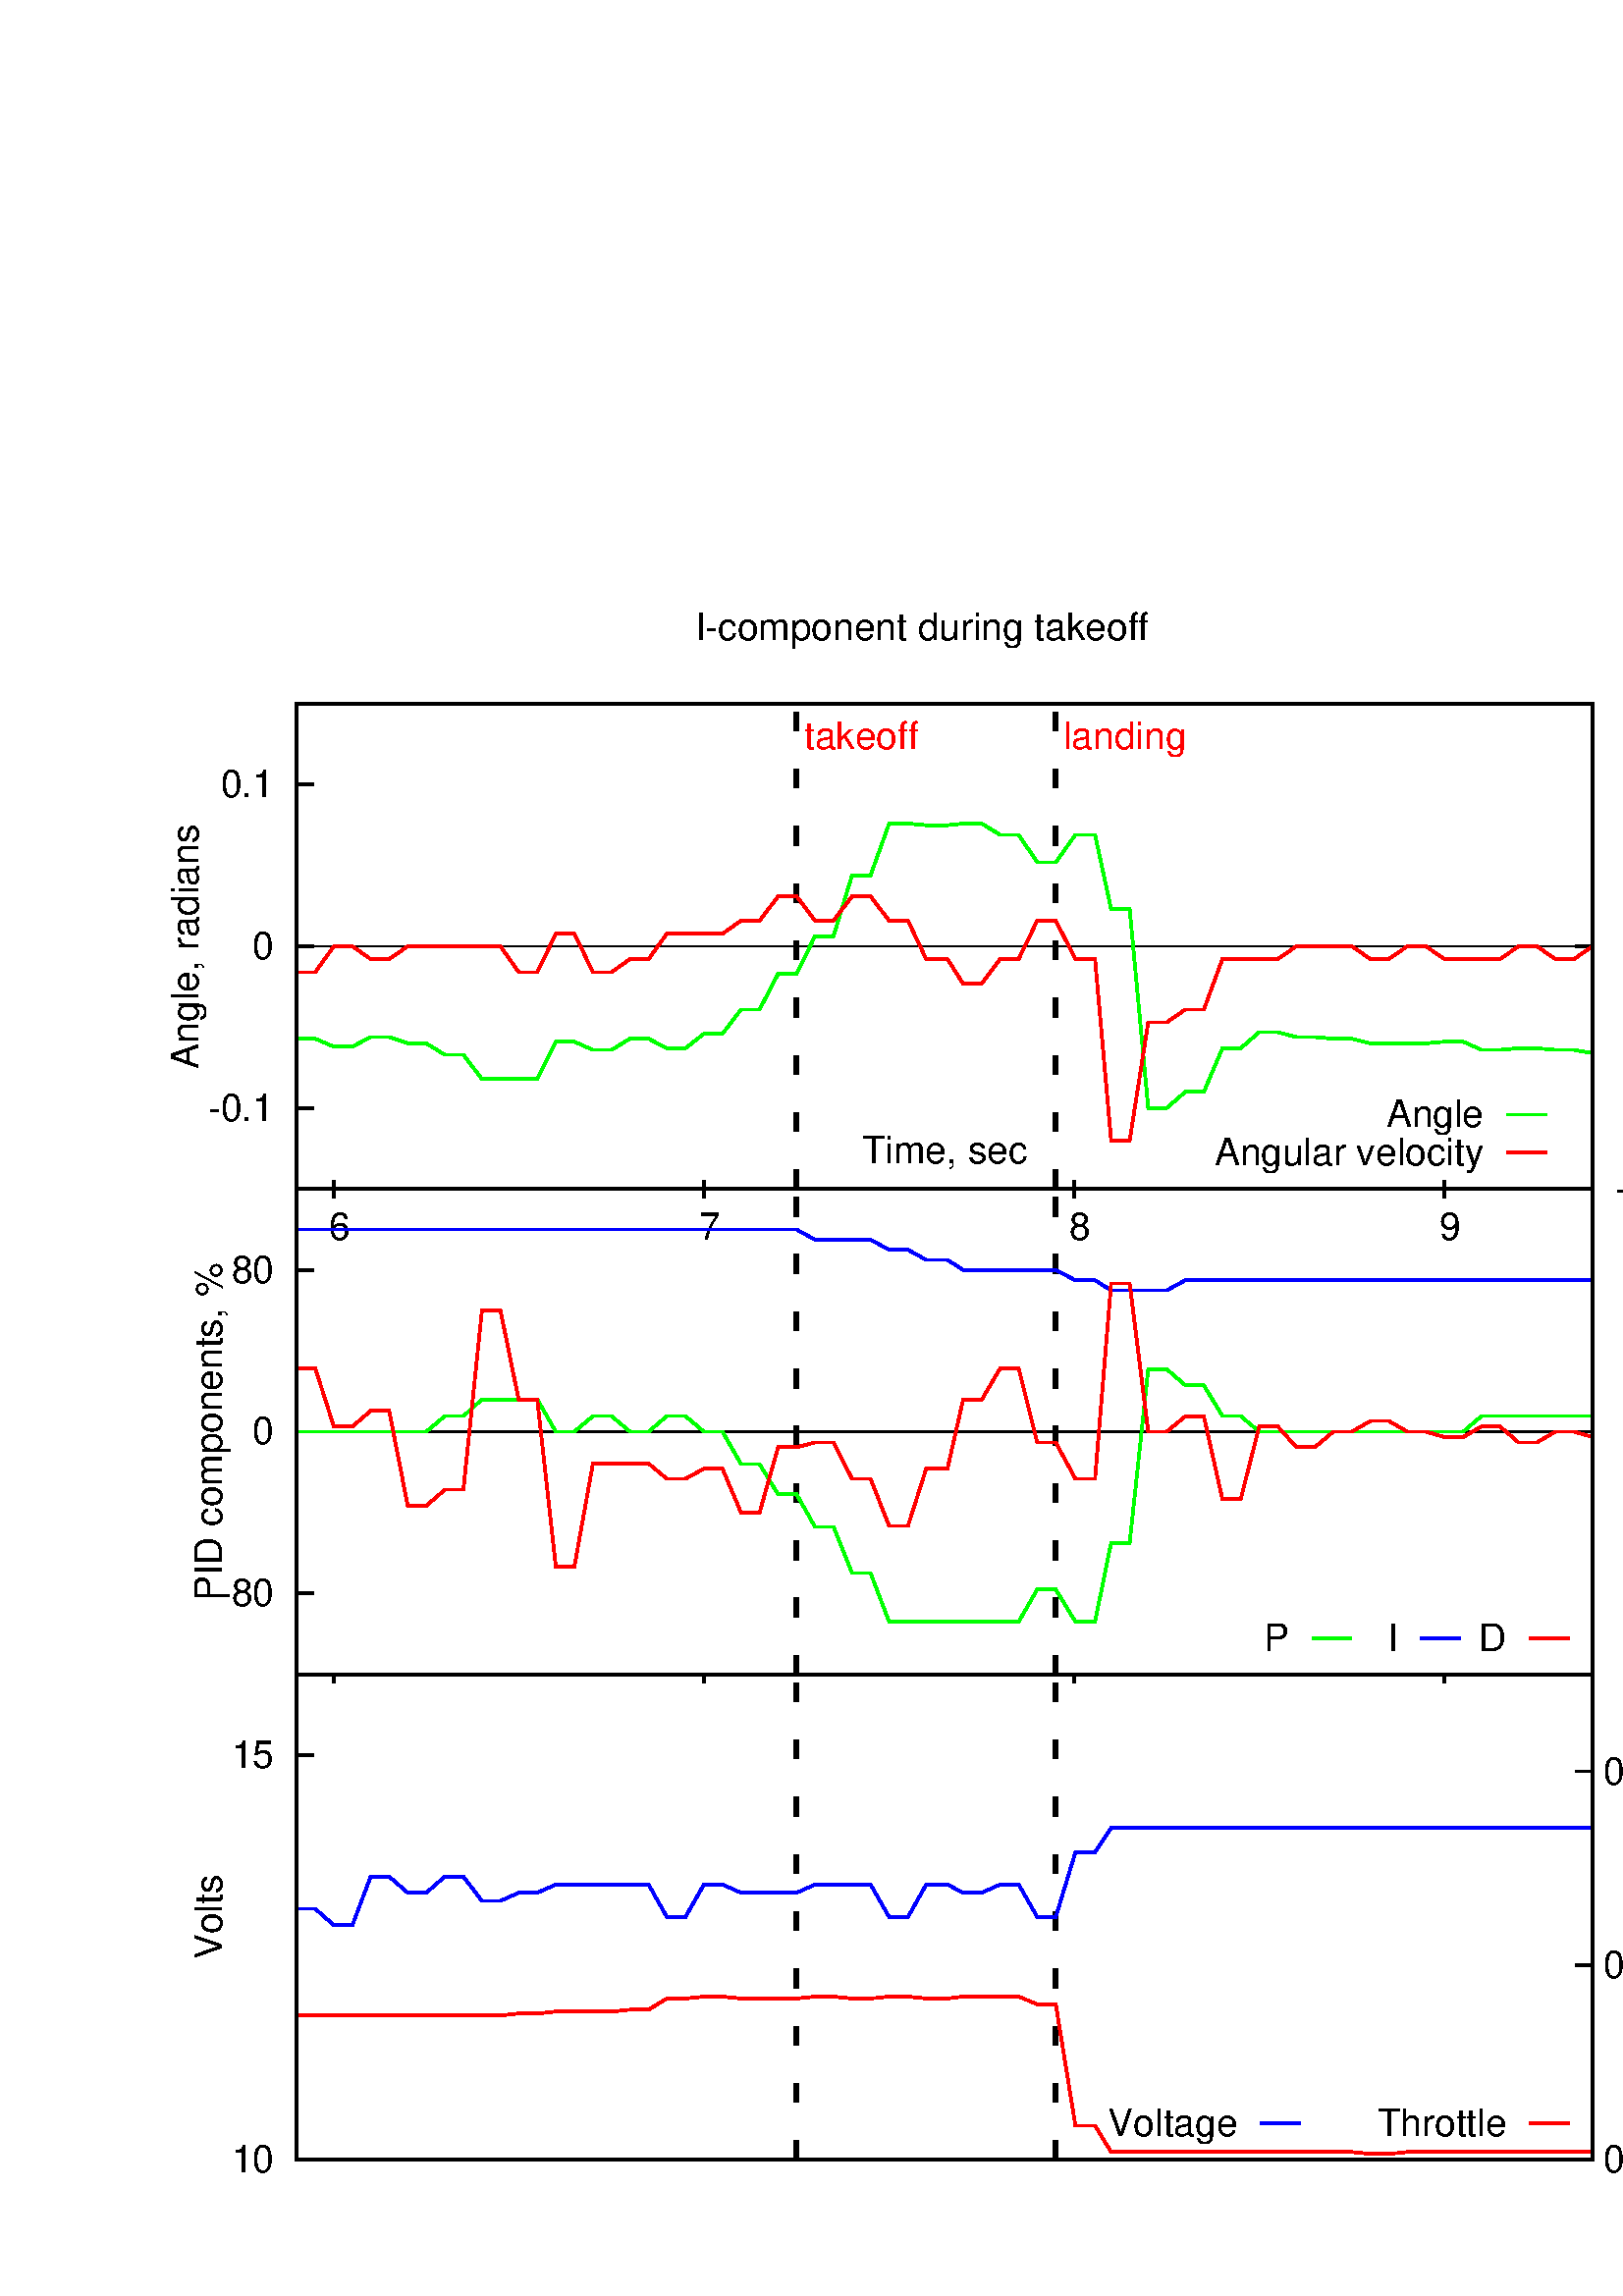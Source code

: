 %!PS-Adobe-2.0
%%DocumentFonts: (atend)
%%BoundingBox: 50 22 626 625
%%Orientation: Portrait
%%Pages: (atend)
%%EndComments
%%BeginProlog
/gnudict 256 dict def
gnudict begin
%
% The following true/false flags may be edited by hand if desired.
% The unit line width and grayscale image gamma correction may also be changed.
%
/Color true def
/Blacktext false def
/Solid true def
/Dashlength 1 def
/Landscape false def
/Level1 false def
/Rounded false def
/ClipToBoundingBox false def
/SuppressPDFMark false def
/TransparentPatterns false def
/gnulinewidth 5.000 def
/userlinewidth gnulinewidth def
/Gamma 1.0 def
/BackgroundColor {-1.000 -1.000 -1.000} def
%
/vshift -46 def
/dl1 {
  10.0 Dashlength mul mul
  Rounded { currentlinewidth 0.75 mul sub dup 0 le { pop 0.01 } if } if
} def
/dl2 {
  10.0 Dashlength mul mul
  Rounded { currentlinewidth 0.75 mul add } if
} def
/hpt_ 31.5 def
/vpt_ 31.5 def
/hpt hpt_ def
/vpt vpt_ def
/doclip {
  ClipToBoundingBox {
    newpath 50 22 moveto 626 22 lineto 626 625 lineto 50 625 lineto closepath
    clip
  } if
} def
%
% Gnuplot Prolog Version 4.4 (August 2010)
%
%/SuppressPDFMark true def
%
/M {moveto} bind def
/L {lineto} bind def
/R {rmoveto} bind def
/V {rlineto} bind def
/N {newpath moveto} bind def
/Z {closepath} bind def
/C {setrgbcolor} bind def
/f {rlineto fill} bind def
/g {setgray} bind def
/Gshow {show} def   % May be redefined later in the file to support UTF-8
/vpt2 vpt 2 mul def
/hpt2 hpt 2 mul def
/Lshow {currentpoint stroke M 0 vshift R 
	Blacktext {gsave 0 setgray show grestore} {show} ifelse} def
/Rshow {currentpoint stroke M dup stringwidth pop neg vshift R
	Blacktext {gsave 0 setgray show grestore} {show} ifelse} def
/Cshow {currentpoint stroke M dup stringwidth pop -2 div vshift R 
	Blacktext {gsave 0 setgray show grestore} {show} ifelse} def
/UP {dup vpt_ mul /vpt exch def hpt_ mul /hpt exch def
  /hpt2 hpt 2 mul def /vpt2 vpt 2 mul def} def
/DL {Color {setrgbcolor Solid {pop []} if 0 setdash}
 {pop pop pop 0 setgray Solid {pop []} if 0 setdash} ifelse} def
/BL {stroke userlinewidth 2 mul setlinewidth
	Rounded {1 setlinejoin 1 setlinecap} if} def
/AL {stroke userlinewidth 2 div setlinewidth
	Rounded {1 setlinejoin 1 setlinecap} if} def
/UL {dup gnulinewidth mul /userlinewidth exch def
	dup 1 lt {pop 1} if 10 mul /udl exch def} def
/PL {stroke userlinewidth setlinewidth
	Rounded {1 setlinejoin 1 setlinecap} if} def
3.8 setmiterlimit
% Default Line colors
/LCw {1 1 1} def
/LCb {0 0 0} def
/LCa {0 0 0} def
/LC0 {1 0 0} def
/LC1 {0 1 0} def
/LC2 {0 0 1} def
/LC3 {1 0 1} def
/LC4 {0 1 1} def
/LC5 {1 1 0} def
/LC6 {0 0 0} def
/LC7 {1 0.3 0} def
/LC8 {0.5 0.5 0.5} def
% Default Line Types
/LTw {PL [] 1 setgray} def
/LTb {BL [] LCb DL} def
/LTa {AL [1 udl mul 2 udl mul] 0 setdash LCa setrgbcolor} def
/LT0 {PL [] LC0 DL} def
/LT1 {PL [4 dl1 2 dl2] LC1 DL} def
/LT2 {PL [2 dl1 3 dl2] LC2 DL} def
/LT3 {PL [1 dl1 1.5 dl2] LC3 DL} def
/LT4 {PL [6 dl1 2 dl2 1 dl1 2 dl2] LC4 DL} def
/LT5 {PL [3 dl1 3 dl2 1 dl1 3 dl2] LC5 DL} def
/LT6 {PL [2 dl1 2 dl2 2 dl1 6 dl2] LC6 DL} def
/LT7 {PL [1 dl1 2 dl2 6 dl1 2 dl2 1 dl1 2 dl2] LC7 DL} def
/LT8 {PL [2 dl1 2 dl2 2 dl1 2 dl2 2 dl1 2 dl2 2 dl1 4 dl2] LC8 DL} def
/Pnt {stroke [] 0 setdash gsave 1 setlinecap M 0 0 V stroke grestore} def
/Dia {stroke [] 0 setdash 2 copy vpt add M
  hpt neg vpt neg V hpt vpt neg V
  hpt vpt V hpt neg vpt V closepath stroke
  Pnt} def
/Pls {stroke [] 0 setdash vpt sub M 0 vpt2 V
  currentpoint stroke M
  hpt neg vpt neg R hpt2 0 V stroke
 } def
/Box {stroke [] 0 setdash 2 copy exch hpt sub exch vpt add M
  0 vpt2 neg V hpt2 0 V 0 vpt2 V
  hpt2 neg 0 V closepath stroke
  Pnt} def
/Crs {stroke [] 0 setdash exch hpt sub exch vpt add M
  hpt2 vpt2 neg V currentpoint stroke M
  hpt2 neg 0 R hpt2 vpt2 V stroke} def
/TriU {stroke [] 0 setdash 2 copy vpt 1.12 mul add M
  hpt neg vpt -1.62 mul V
  hpt 2 mul 0 V
  hpt neg vpt 1.62 mul V closepath stroke
  Pnt} def
/Star {2 copy Pls Crs} def
/BoxF {stroke [] 0 setdash exch hpt sub exch vpt add M
  0 vpt2 neg V hpt2 0 V 0 vpt2 V
  hpt2 neg 0 V closepath fill} def
/TriUF {stroke [] 0 setdash vpt 1.12 mul add M
  hpt neg vpt -1.62 mul V
  hpt 2 mul 0 V
  hpt neg vpt 1.62 mul V closepath fill} def
/TriD {stroke [] 0 setdash 2 copy vpt 1.12 mul sub M
  hpt neg vpt 1.62 mul V
  hpt 2 mul 0 V
  hpt neg vpt -1.62 mul V closepath stroke
  Pnt} def
/TriDF {stroke [] 0 setdash vpt 1.12 mul sub M
  hpt neg vpt 1.62 mul V
  hpt 2 mul 0 V
  hpt neg vpt -1.62 mul V closepath fill} def
/DiaF {stroke [] 0 setdash vpt add M
  hpt neg vpt neg V hpt vpt neg V
  hpt vpt V hpt neg vpt V closepath fill} def
/Pent {stroke [] 0 setdash 2 copy gsave
  translate 0 hpt M 4 {72 rotate 0 hpt L} repeat
  closepath stroke grestore Pnt} def
/PentF {stroke [] 0 setdash gsave
  translate 0 hpt M 4 {72 rotate 0 hpt L} repeat
  closepath fill grestore} def
/Circle {stroke [] 0 setdash 2 copy
  hpt 0 360 arc stroke Pnt} def
/CircleF {stroke [] 0 setdash hpt 0 360 arc fill} def
/C0 {BL [] 0 setdash 2 copy moveto vpt 90 450 arc} bind def
/C1 {BL [] 0 setdash 2 copy moveto
	2 copy vpt 0 90 arc closepath fill
	vpt 0 360 arc closepath} bind def
/C2 {BL [] 0 setdash 2 copy moveto
	2 copy vpt 90 180 arc closepath fill
	vpt 0 360 arc closepath} bind def
/C3 {BL [] 0 setdash 2 copy moveto
	2 copy vpt 0 180 arc closepath fill
	vpt 0 360 arc closepath} bind def
/C4 {BL [] 0 setdash 2 copy moveto
	2 copy vpt 180 270 arc closepath fill
	vpt 0 360 arc closepath} bind def
/C5 {BL [] 0 setdash 2 copy moveto
	2 copy vpt 0 90 arc
	2 copy moveto
	2 copy vpt 180 270 arc closepath fill
	vpt 0 360 arc} bind def
/C6 {BL [] 0 setdash 2 copy moveto
	2 copy vpt 90 270 arc closepath fill
	vpt 0 360 arc closepath} bind def
/C7 {BL [] 0 setdash 2 copy moveto
	2 copy vpt 0 270 arc closepath fill
	vpt 0 360 arc closepath} bind def
/C8 {BL [] 0 setdash 2 copy moveto
	2 copy vpt 270 360 arc closepath fill
	vpt 0 360 arc closepath} bind def
/C9 {BL [] 0 setdash 2 copy moveto
	2 copy vpt 270 450 arc closepath fill
	vpt 0 360 arc closepath} bind def
/C10 {BL [] 0 setdash 2 copy 2 copy moveto vpt 270 360 arc closepath fill
	2 copy moveto
	2 copy vpt 90 180 arc closepath fill
	vpt 0 360 arc closepath} bind def
/C11 {BL [] 0 setdash 2 copy moveto
	2 copy vpt 0 180 arc closepath fill
	2 copy moveto
	2 copy vpt 270 360 arc closepath fill
	vpt 0 360 arc closepath} bind def
/C12 {BL [] 0 setdash 2 copy moveto
	2 copy vpt 180 360 arc closepath fill
	vpt 0 360 arc closepath} bind def
/C13 {BL [] 0 setdash 2 copy moveto
	2 copy vpt 0 90 arc closepath fill
	2 copy moveto
	2 copy vpt 180 360 arc closepath fill
	vpt 0 360 arc closepath} bind def
/C14 {BL [] 0 setdash 2 copy moveto
	2 copy vpt 90 360 arc closepath fill
	vpt 0 360 arc} bind def
/C15 {BL [] 0 setdash 2 copy vpt 0 360 arc closepath fill
	vpt 0 360 arc closepath} bind def
/Rec {newpath 4 2 roll moveto 1 index 0 rlineto 0 exch rlineto
	neg 0 rlineto closepath} bind def
/Square {dup Rec} bind def
/Bsquare {vpt sub exch vpt sub exch vpt2 Square} bind def
/S0 {BL [] 0 setdash 2 copy moveto 0 vpt rlineto BL Bsquare} bind def
/S1 {BL [] 0 setdash 2 copy vpt Square fill Bsquare} bind def
/S2 {BL [] 0 setdash 2 copy exch vpt sub exch vpt Square fill Bsquare} bind def
/S3 {BL [] 0 setdash 2 copy exch vpt sub exch vpt2 vpt Rec fill Bsquare} bind def
/S4 {BL [] 0 setdash 2 copy exch vpt sub exch vpt sub vpt Square fill Bsquare} bind def
/S5 {BL [] 0 setdash 2 copy 2 copy vpt Square fill
	exch vpt sub exch vpt sub vpt Square fill Bsquare} bind def
/S6 {BL [] 0 setdash 2 copy exch vpt sub exch vpt sub vpt vpt2 Rec fill Bsquare} bind def
/S7 {BL [] 0 setdash 2 copy exch vpt sub exch vpt sub vpt vpt2 Rec fill
	2 copy vpt Square fill Bsquare} bind def
/S8 {BL [] 0 setdash 2 copy vpt sub vpt Square fill Bsquare} bind def
/S9 {BL [] 0 setdash 2 copy vpt sub vpt vpt2 Rec fill Bsquare} bind def
/S10 {BL [] 0 setdash 2 copy vpt sub vpt Square fill 2 copy exch vpt sub exch vpt Square fill
	Bsquare} bind def
/S11 {BL [] 0 setdash 2 copy vpt sub vpt Square fill 2 copy exch vpt sub exch vpt2 vpt Rec fill
	Bsquare} bind def
/S12 {BL [] 0 setdash 2 copy exch vpt sub exch vpt sub vpt2 vpt Rec fill Bsquare} bind def
/S13 {BL [] 0 setdash 2 copy exch vpt sub exch vpt sub vpt2 vpt Rec fill
	2 copy vpt Square fill Bsquare} bind def
/S14 {BL [] 0 setdash 2 copy exch vpt sub exch vpt sub vpt2 vpt Rec fill
	2 copy exch vpt sub exch vpt Square fill Bsquare} bind def
/S15 {BL [] 0 setdash 2 copy Bsquare fill Bsquare} bind def
/D0 {gsave translate 45 rotate 0 0 S0 stroke grestore} bind def
/D1 {gsave translate 45 rotate 0 0 S1 stroke grestore} bind def
/D2 {gsave translate 45 rotate 0 0 S2 stroke grestore} bind def
/D3 {gsave translate 45 rotate 0 0 S3 stroke grestore} bind def
/D4 {gsave translate 45 rotate 0 0 S4 stroke grestore} bind def
/D5 {gsave translate 45 rotate 0 0 S5 stroke grestore} bind def
/D6 {gsave translate 45 rotate 0 0 S6 stroke grestore} bind def
/D7 {gsave translate 45 rotate 0 0 S7 stroke grestore} bind def
/D8 {gsave translate 45 rotate 0 0 S8 stroke grestore} bind def
/D9 {gsave translate 45 rotate 0 0 S9 stroke grestore} bind def
/D10 {gsave translate 45 rotate 0 0 S10 stroke grestore} bind def
/D11 {gsave translate 45 rotate 0 0 S11 stroke grestore} bind def
/D12 {gsave translate 45 rotate 0 0 S12 stroke grestore} bind def
/D13 {gsave translate 45 rotate 0 0 S13 stroke grestore} bind def
/D14 {gsave translate 45 rotate 0 0 S14 stroke grestore} bind def
/D15 {gsave translate 45 rotate 0 0 S15 stroke grestore} bind def
/DiaE {stroke [] 0 setdash vpt add M
  hpt neg vpt neg V hpt vpt neg V
  hpt vpt V hpt neg vpt V closepath stroke} def
/BoxE {stroke [] 0 setdash exch hpt sub exch vpt add M
  0 vpt2 neg V hpt2 0 V 0 vpt2 V
  hpt2 neg 0 V closepath stroke} def
/TriUE {stroke [] 0 setdash vpt 1.12 mul add M
  hpt neg vpt -1.62 mul V
  hpt 2 mul 0 V
  hpt neg vpt 1.62 mul V closepath stroke} def
/TriDE {stroke [] 0 setdash vpt 1.12 mul sub M
  hpt neg vpt 1.62 mul V
  hpt 2 mul 0 V
  hpt neg vpt -1.62 mul V closepath stroke} def
/PentE {stroke [] 0 setdash gsave
  translate 0 hpt M 4 {72 rotate 0 hpt L} repeat
  closepath stroke grestore} def
/CircE {stroke [] 0 setdash 
  hpt 0 360 arc stroke} def
/Opaque {gsave closepath 1 setgray fill grestore 0 setgray closepath} def
/DiaW {stroke [] 0 setdash vpt add M
  hpt neg vpt neg V hpt vpt neg V
  hpt vpt V hpt neg vpt V Opaque stroke} def
/BoxW {stroke [] 0 setdash exch hpt sub exch vpt add M
  0 vpt2 neg V hpt2 0 V 0 vpt2 V
  hpt2 neg 0 V Opaque stroke} def
/TriUW {stroke [] 0 setdash vpt 1.12 mul add M
  hpt neg vpt -1.62 mul V
  hpt 2 mul 0 V
  hpt neg vpt 1.62 mul V Opaque stroke} def
/TriDW {stroke [] 0 setdash vpt 1.12 mul sub M
  hpt neg vpt 1.62 mul V
  hpt 2 mul 0 V
  hpt neg vpt -1.62 mul V Opaque stroke} def
/PentW {stroke [] 0 setdash gsave
  translate 0 hpt M 4 {72 rotate 0 hpt L} repeat
  Opaque stroke grestore} def
/CircW {stroke [] 0 setdash 
  hpt 0 360 arc Opaque stroke} def
/BoxFill {gsave Rec 1 setgray fill grestore} def
/Density {
  /Fillden exch def
  currentrgbcolor
  /ColB exch def /ColG exch def /ColR exch def
  /ColR ColR Fillden mul Fillden sub 1 add def
  /ColG ColG Fillden mul Fillden sub 1 add def
  /ColB ColB Fillden mul Fillden sub 1 add def
  ColR ColG ColB setrgbcolor} def
/BoxColFill {gsave Rec PolyFill} def
/PolyFill {gsave Density fill grestore grestore} def
/h {rlineto rlineto rlineto gsave closepath fill grestore} bind def
%
% PostScript Level 1 Pattern Fill routine for rectangles
% Usage: x y w h s a XX PatternFill
%	x,y = lower left corner of box to be filled
%	w,h = width and height of box
%	  a = angle in degrees between lines and x-axis
%	 XX = 0/1 for no/yes cross-hatch
%
/PatternFill {gsave /PFa [ 9 2 roll ] def
  PFa 0 get PFa 2 get 2 div add PFa 1 get PFa 3 get 2 div add translate
  PFa 2 get -2 div PFa 3 get -2 div PFa 2 get PFa 3 get Rec
  gsave 1 setgray fill grestore clip
  currentlinewidth 0.5 mul setlinewidth
  /PFs PFa 2 get dup mul PFa 3 get dup mul add sqrt def
  0 0 M PFa 5 get rotate PFs -2 div dup translate
  0 1 PFs PFa 4 get div 1 add floor cvi
	{PFa 4 get mul 0 M 0 PFs V} for
  0 PFa 6 get ne {
	0 1 PFs PFa 4 get div 1 add floor cvi
	{PFa 4 get mul 0 2 1 roll M PFs 0 V} for
 } if
  stroke grestore} def
%
/languagelevel where
 {pop languagelevel} {1} ifelse
 2 lt
	{/InterpretLevel1 true def}
	{/InterpretLevel1 Level1 def}
 ifelse
%
% PostScript level 2 pattern fill definitions
%
/Level2PatternFill {
/Tile8x8 {/PaintType 2 /PatternType 1 /TilingType 1 /BBox [0 0 8 8] /XStep 8 /YStep 8}
	bind def
/KeepColor {currentrgbcolor [/Pattern /DeviceRGB] setcolorspace} bind def
<< Tile8x8
 /PaintProc {0.5 setlinewidth pop 0 0 M 8 8 L 0 8 M 8 0 L stroke} 
>> matrix makepattern
/Pat1 exch def
<< Tile8x8
 /PaintProc {0.5 setlinewidth pop 0 0 M 8 8 L 0 8 M 8 0 L stroke
	0 4 M 4 8 L 8 4 L 4 0 L 0 4 L stroke}
>> matrix makepattern
/Pat2 exch def
<< Tile8x8
 /PaintProc {0.5 setlinewidth pop 0 0 M 0 8 L
	8 8 L 8 0 L 0 0 L fill}
>> matrix makepattern
/Pat3 exch def
<< Tile8x8
 /PaintProc {0.5 setlinewidth pop -4 8 M 8 -4 L
	0 12 M 12 0 L stroke}
>> matrix makepattern
/Pat4 exch def
<< Tile8x8
 /PaintProc {0.5 setlinewidth pop -4 0 M 8 12 L
	0 -4 M 12 8 L stroke}
>> matrix makepattern
/Pat5 exch def
<< Tile8x8
 /PaintProc {0.5 setlinewidth pop -2 8 M 4 -4 L
	0 12 M 8 -4 L 4 12 M 10 0 L stroke}
>> matrix makepattern
/Pat6 exch def
<< Tile8x8
 /PaintProc {0.5 setlinewidth pop -2 0 M 4 12 L
	0 -4 M 8 12 L 4 -4 M 10 8 L stroke}
>> matrix makepattern
/Pat7 exch def
<< Tile8x8
 /PaintProc {0.5 setlinewidth pop 8 -2 M -4 4 L
	12 0 M -4 8 L 12 4 M 0 10 L stroke}
>> matrix makepattern
/Pat8 exch def
<< Tile8x8
 /PaintProc {0.5 setlinewidth pop 0 -2 M 12 4 L
	-4 0 M 12 8 L -4 4 M 8 10 L stroke}
>> matrix makepattern
/Pat9 exch def
/Pattern1 {PatternBgnd KeepColor Pat1 setpattern} bind def
/Pattern2 {PatternBgnd KeepColor Pat2 setpattern} bind def
/Pattern3 {PatternBgnd KeepColor Pat3 setpattern} bind def
/Pattern4 {PatternBgnd KeepColor Landscape {Pat5} {Pat4} ifelse setpattern} bind def
/Pattern5 {PatternBgnd KeepColor Landscape {Pat4} {Pat5} ifelse setpattern} bind def
/Pattern6 {PatternBgnd KeepColor Landscape {Pat9} {Pat6} ifelse setpattern} bind def
/Pattern7 {PatternBgnd KeepColor Landscape {Pat8} {Pat7} ifelse setpattern} bind def
} def
%
%
%End of PostScript Level 2 code
%
/PatternBgnd {
  TransparentPatterns {} {gsave 1 setgray fill grestore} ifelse
} def
%
% Substitute for Level 2 pattern fill codes with
% grayscale if Level 2 support is not selected.
%
/Level1PatternFill {
/Pattern1 {0.250 Density} bind def
/Pattern2 {0.500 Density} bind def
/Pattern3 {0.750 Density} bind def
/Pattern4 {0.125 Density} bind def
/Pattern5 {0.375 Density} bind def
/Pattern6 {0.625 Density} bind def
/Pattern7 {0.875 Density} bind def
} def
%
% Now test for support of Level 2 code
%
Level1 {Level1PatternFill} {Level2PatternFill} ifelse
%
/Symbol-Oblique /Symbol findfont [1 0 .167 1 0 0] makefont
dup length dict begin {1 index /FID eq {pop pop} {def} ifelse} forall
currentdict end definefont pop
/MFshow {
   { dup 5 get 3 ge
     { 5 get 3 eq {gsave} {grestore} ifelse }
     {dup dup 0 get findfont exch 1 get scalefont setfont
     [ currentpoint ] exch dup 2 get 0 exch R dup 5 get 2 ne {dup dup 6
     get exch 4 get {Gshow} {stringwidth pop 0 R} ifelse }if dup 5 get 0 eq
     {dup 3 get {2 get neg 0 exch R pop} {pop aload pop M} ifelse} {dup 5
     get 1 eq {dup 2 get exch dup 3 get exch 6 get stringwidth pop -2 div
     dup 0 R} {dup 6 get stringwidth pop -2 div 0 R 6 get
     show 2 index {aload pop M neg 3 -1 roll neg R pop pop} {pop pop pop
     pop aload pop M} ifelse }ifelse }ifelse }
     ifelse }
   forall} def
/Gswidth {dup type /stringtype eq {stringwidth} {pop (n) stringwidth} ifelse} def
/MFwidth {0 exch { dup 5 get 3 ge { 5 get 3 eq { 0 } { pop } ifelse }
 {dup 3 get{dup dup 0 get findfont exch 1 get scalefont setfont
     6 get Gswidth pop add} {pop} ifelse} ifelse} forall} def
/MLshow { currentpoint stroke M
  0 exch R
  Blacktext {gsave 0 setgray MFshow grestore} {MFshow} ifelse } bind def
/MRshow { currentpoint stroke M
  exch dup MFwidth neg 3 -1 roll R
  Blacktext {gsave 0 setgray MFshow grestore} {MFshow} ifelse } bind def
/MCshow { currentpoint stroke M
  exch dup MFwidth -2 div 3 -1 roll R
  Blacktext {gsave 0 setgray MFshow grestore} {MFshow} ifelse } bind def
/XYsave    { [( ) 1 2 true false 3 ()] } bind def
/XYrestore { [( ) 1 2 true false 4 ()] } bind def
Level1 SuppressPDFMark or 
{} {
/SDict 10 dict def
systemdict /pdfmark known not {
  userdict /pdfmark systemdict /cleartomark get put
} if
SDict begin [
  /Title (./a.eps)
  /Subject (gnuplot plot)
  /Creator (gnuplot 4.6 patchlevel 0)
  /Author (seriy)
%  /Producer (gnuplot)
%  /Keywords ()
  /CreationDate (Sun Mar  9 15:57:28 2014)
  /DOCINFO pdfmark
end
} ifelse
end
%%EndProlog
%%Page: 1 1
gnudict begin
gsave
doclip
50 50 translate
0.100 0.100 scale
0 setgray
newpath
(Helvetica) findfont 140 scalefont setfont
BackgroundColor 0 lt 3 1 roll 0 lt exch 0 lt or or not {gsave BackgroundColor C clippath fill grestore} if
LCb setrgbcolor
2880 5620 M
[ [(Helvetica) 140.0 0.0 true true 0 (I-component during takeoff)]
] -46.7 MCshow
LTb
/Helvetica findfont 140 scalefont setfont
/Helvetica findfont 140 scalefont setfont
1.000 UL
LTb
588 3857 M
63 0 V
stroke
504 3857 M
[ [(Helvetica) 140.0 0.0 true true 0 (-0.1)]
] -46.7 MRshow
1.000 UL
LTb
588 4450 M
63 0 V
stroke
504 4450 M
[ [(Helvetica) 140.0 0.0 true true 0 ( 0)]
] -46.7 MRshow
1.000 UL
LTb
588 5043 M
63 0 V
stroke
504 5043 M
[ [(Helvetica) 140.0 0.0 true true 0 ( 0.1)]
] -46.7 MRshow
1.000 UL
LTb
724 3560 M
0 31 V
stroke
724 3420 M
[ [(Helvetica) 140.0 0.0 true true 0 ( 6)]
] -46.7 MCshow
1.000 UL
LTb
2081 3560 M
0 31 V
stroke
2081 3420 M
[ [(Helvetica) 140.0 0.0 true true 0 ( 7)]
] -46.7 MCshow
1.000 UL
LTb
3439 3560 M
0 31 V
stroke
3439 3420 M
[ [(Helvetica) 140.0 0.0 true true 0 ( 8)]
] -46.7 MCshow
1.000 UL
LTb
4796 3560 M
0 31 V
stroke
4796 3420 M
[ [(Helvetica) 140.0 0.0 true true 0 ( 9)]
] -46.7 MCshow
1.000 UL
LTb
5339 3560 M
-63 0 V
stroke
5423 3560 M
[ [(Helvetica) 140.0 0.0 true true 0 (-15)]
] -46.7 MLshow
1.000 UL
LTb
5339 4450 M
-63 0 V
stroke
5423 4450 M
[ [(Helvetica) 140.0 0.0 true true 0 ( 0)]
] -46.7 MLshow
1.000 UL
LTb
5339 5339 M
-63 0 V
stroke
5423 5339 M
[ [(Helvetica) 140.0 0.0 true true 0 ( 15)]
] -46.7 MLshow
1.000 UL
LTb
1.000 UL
LT0
LCa setrgbcolor
588 4450 M
4751 0 V
stroke
LTb
588 5339 N
0 -1779 V
4751 0 V
0 1779 V
-4751 0 V
Z stroke
LCb setrgbcolor
182 4449 M
currentpoint gsave translate -270 rotate 0 0 moveto
[ [(Helvetica) 140.0 0.0 true true 0 (Angle, radians)]
] -46.7 MCshow
grestore
LTb
LCb setrgbcolor
5673 4449 M
currentpoint gsave translate -270 rotate 0 0 moveto
[ [(Helvetica) 140.0 0.0 true true 0 (Angular velocity, radians/sec)]
] -46.7 MCshow
grestore
LTb
LCb setrgbcolor
2963 3700 M
[ [(Helvetica) 140.0 0.0 true true 0 (Time, sec)]
] -46.7 MCshow
LTb
1.000 UP
LC0 setrgbcolor
2448 5220 M
[ [(Helvetica) 140.0 0.0 true true 0 (takeoff)]
] -46.7 MLshow
LC0 setrgbcolor
3398 5220 M
[ [(Helvetica) 140.0 0.0 true true 0 (landing)]
] -46.7 MLshow
7.000 UL
LTa
LCa setrgbcolor
2421 3560 M
0 1779 V
stroke
LTa
LCa setrgbcolor
3371 3560 M
0 1779 V
stroke
1.000 UL
LTb
% Begin plot #1
2.000 UL
LT0
LC1 setrgbcolor
/Helvetica findfont 140 scalefont setfont
LCb setrgbcolor
4940 3833 M
(Angle) Rshow
LT0
LC1 setrgbcolor
5024 3833 M
147 0 V
588 4111 M
68 0 V
68 -29 V
68 0 V
67 35 V
68 0 V
68 -23 V
68 0 V
68 -42 V
68 0 V
68 -89 V
68 0 V
67 0 V
68 0 V
68 137 V
68 0 V
68 -30 V
68 0 V
68 41 V
68 0 V
67 -35 V
68 0 V
68 53 V
68 0 V
68 89 V
68 0 V
68 131 V
68 0 V
67 138 V
68 0 V
68 223 V
68 0 V
68 190 V
69 0 V
67 -6 V
78 0 V
57 6 V
68 0 V
68 -41 V
68 0 V
68 -101 V
68 0 V
72 101 V
72 0 V
59 -273 V
68 0 V
68 -729 V
68 0 V
68 59 V
68 0 V
68 160 V
67 0 V
68 59 V
68 0 V
68 -18 V
68 0 V
68 -6 V
68 0 V
68 -17 V
67 0 V
68 0 V
68 0 V
68 6 V
69 0 V
67 -30 V
68 0 V
68 6 V
67 0 V
68 -6 V
68 0 V
68 -12 V
% End plot #1
% Begin plot #2
stroke
LT0
LC0 setrgbcolor
/Helvetica findfont 140 scalefont setfont
LCb setrgbcolor
4940 3693 M
(Angular velocity) Rshow
LT0
LC0 setrgbcolor
5024 3693 M
147 0 V
588 4355 M
68 0 V
68 95 V
68 0 V
67 -47 V
68 0 V
68 47 V
68 0 V
68 0 V
68 0 V
68 0 V
68 0 V
67 -95 V
68 0 V
68 141 V
68 0 V
68 -141 V
68 0 V
68 48 V
68 0 V
67 93 V
68 0 V
68 0 V
68 0 V
68 48 V
68 0 V
68 89 V
68 0 V
67 -89 V
68 0 V
68 89 V
68 0 V
68 -89 V
69 0 V
67 -141 V
78 0 V
57 -90 V
68 0 V
68 90 V
68 0 V
68 141 V
68 0 V
72 -141 V
72 0 V
59 -665 V
68 0 V
68 433 V
68 0 V
68 47 V
68 0 V
68 185 V
67 0 V
68 0 V
68 0 V
68 47 V
68 0 V
68 0 V
68 0 V
68 -47 V
67 0 V
68 47 V
68 0 V
68 -47 V
69 0 V
67 0 V
68 0 V
68 47 V
67 0 V
68 -47 V
68 0 V
68 47 V
% End plot #2
stroke
1.000 UL
LTb
588 5339 N
0 -1779 V
4751 0 V
0 1779 V
-4751 0 V
Z stroke
1.000 UP
1.000 UL
LTb
/Helvetica findfont 140 scalefont setfont
/Helvetica findfont 140 scalefont setfont
/Helvetica findfont 140 scalefont setfont
1.000 UL
LTb
588 2077 M
63 0 V
stroke
504 2077 M
[ [(Helvetica) 140.0 0.0 true true 0 (-80)]
] -46.7 MRshow
1.000 UL
LTb
588 2670 M
63 0 V
stroke
504 2670 M
[ [(Helvetica) 140.0 0.0 true true 0 ( 0)]
] -46.7 MRshow
1.000 UL
LTb
588 3263 M
63 0 V
stroke
504 3263 M
[ [(Helvetica) 140.0 0.0 true true 0 ( 80)]
] -46.7 MRshow
1.000 UL
LTb
724 3559 M
0 -31 V
1357 31 R
0 -31 V
1358 31 R
0 -31 V
1357 31 R
0 -31 V
stroke
LT0
LCa setrgbcolor
588 2670 M
4751 0 V
stroke
LTb
588 3559 N
0 -1779 V
4751 0 V
0 1779 V
-4751 0 V
Z stroke
LCb setrgbcolor
266 2669 M
currentpoint gsave translate -270 rotate 0 0 moveto
[ [(Helvetica) 140.0 0.0 true true 0 (PID components, %)]
] -46.7 MCshow
grestore
LTb
1.000 UP
7.000 UL
LTa
LCa setrgbcolor
2421 2668 M
0 3 V
stroke
LTa
LCa setrgbcolor
3371 2668 M
0 3 V
stroke
LTa
LCa setrgbcolor
2421 1780 M
0 1779 V
stroke
LTa
LCa setrgbcolor
3371 1780 M
0 1779 V
stroke
1.000 UL
LTb
% Begin plot #1
2.000 UL
LT0
LC1 setrgbcolor
/Helvetica findfont 140 scalefont setfont
LCb setrgbcolor
4226 1913 M
(P) Rshow
LT0
LC1 setrgbcolor
4310 1913 M
147 0 V
588 2670 M
68 0 V
68 0 V
68 0 V
67 0 V
68 0 V
68 0 V
68 0 V
68 57 V
68 0 V
68 61 V
68 0 V
67 0 V
68 0 V
68 -118 V
68 0 V
68 57 V
68 0 V
68 -57 V
68 0 V
67 57 V
68 0 V
68 -57 V
68 0 V
68 -119 V
68 0 V
68 -111 V
68 0 V
67 -119 V
68 0 V
68 -170 V
68 0 V
68 -178 V
69 0 V
67 0 V
78 0 V
57 0 V
68 0 V
68 0 V
68 0 V
68 118 V
68 0 V
72 -118 V
72 0 V
59 289 V
68 0 V
68 637 V
68 0 V
68 -59 V
68 0 V
68 -113 V
67 0 V
68 -57 V
68 0 V
68 0 V
68 0 V
68 0 V
68 0 V
68 0 V
67 0 V
68 0 V
68 0 V
68 0 V
69 0 V
67 57 V
68 0 V
68 0 V
67 0 V
68 0 V
68 0 V
68 0 V
% End plot #1
% Begin plot #2
stroke
LT0
LC2 setrgbcolor
/Helvetica findfont 140 scalefont setfont
LCb setrgbcolor
4625 1913 M
(I) Rshow
LT0
LC2 setrgbcolor
4709 1913 M
147 0 V
588 3411 M
68 0 V
68 0 V
68 0 V
67 0 V
68 0 V
68 0 V
68 0 V
68 0 V
68 0 V
68 0 V
68 0 V
67 0 V
68 0 V
68 0 V
68 0 V
68 0 V
68 0 V
68 0 V
68 0 V
67 0 V
68 0 V
68 0 V
68 0 V
68 0 V
68 0 V
68 0 V
68 0 V
67 -37 V
68 0 V
68 0 V
68 0 V
68 -37 V
69 0 V
67 -37 V
78 0 V
57 -37 V
68 0 V
68 0 V
68 0 V
68 0 V
68 0 V
72 -38 V
72 0 V
59 -37 V
68 0 V
68 0 V
68 0 V
68 37 V
68 0 V
68 0 V
67 0 V
68 0 V
68 0 V
68 0 V
68 0 V
68 0 V
68 0 V
68 0 V
67 0 V
68 0 V
68 0 V
68 0 V
69 0 V
67 0 V
68 0 V
68 0 V
67 0 V
68 0 V
68 0 V
68 0 V
% End plot #2
% Begin plot #3
stroke
LT0
LC0 setrgbcolor
/Helvetica findfont 140 scalefont setfont
LCb setrgbcolor
5024 1913 M
(D) Rshow
LT0
LC0 setrgbcolor
5108 1913 M
147 0 V
588 2902 M
68 0 V
68 -213 V
68 0 V
67 57 V
68 0 V
68 -348 V
68 0 V
68 59 V
68 0 V
68 657 V
68 0 V
67 -328 V
68 0 V
68 -611 V
68 0 V
68 378 V
68 0 V
68 0 V
68 0 V
67 -56 V
68 0 V
68 37 V
68 0 V
68 -161 V
68 0 V
68 240 V
68 0 V
67 17 V
68 0 V
68 -133 V
68 0 V
68 -173 V
69 0 V
67 210 V
78 0 V
57 252 V
68 0 V
68 116 V
68 0 V
68 -272 V
68 0 V
72 -133 V
72 0 V
59 716 V
68 0 V
68 -543 V
68 0 V
68 56 V
68 0 V
68 -304 V
67 0 V
68 267 V
68 0 V
68 -76 V
68 0 V
68 57 V
68 0 V
68 39 V
67 0 V
68 -39 V
68 0 V
68 -20 V
69 0 V
67 39 V
68 0 V
68 -59 V
67 0 V
68 40 V
68 0 V
68 -20 V
% End plot #3
stroke
1.000 UL
LTb
588 3559 N
0 -1779 V
4751 0 V
0 1779 V
-4751 0 V
Z stroke
1.000 UP
1.000 UL
LTb
/Helvetica findfont 140 scalefont setfont
/Helvetica findfont 140 scalefont setfont
1.000 UL
LTb
588 0 M
63 0 V
stroke
504 0 M
[ [(Helvetica) 140.0 0.0 true true 0 ( 10)]
] -46.7 MRshow
1.000 UL
LTb
588 1483 M
63 0 V
stroke
504 1483 M
[ [(Helvetica) 140.0 0.0 true true 0 ( 15)]
] -46.7 MRshow
1.000 UL
LTb
5339 0 M
-63 0 V
stroke
5339 0 M
[ [(Helvetica) 140.0 0.0 true true 0 ( 0)]
] -46.7 MLshow
1.000 UL
LTb
5339 712 M
-63 0 V
stroke
5339 712 M
[ [(Helvetica) 140.0 0.0 true true 0 ( 0.4)]
] -46.7 MLshow
1.000 UL
LTb
5339 1424 M
-63 0 V
stroke
5339 1424 M
[ [(Helvetica) 140.0 0.0 true true 0 ( 0.8)]
] -46.7 MLshow
1.000 UL
LTb
724 1780 M
0 -31 V
1357 31 R
0 -31 V
1358 31 R
0 -31 V
1357 31 R
0 -31 V
stroke
588 1780 N
588 0 L
5339 0 L
0 1780 V
-4751 0 V
Z stroke
LCb setrgbcolor
266 890 M
currentpoint gsave translate -270 rotate 0 0 moveto
[ [(Helvetica) 140.0 0.0 true true 0 (Volts)]
] -46.7 MCshow
grestore
LTb
LCb setrgbcolor
5660 890 M
currentpoint gsave translate -270 rotate 0 0 moveto
[ [(Helvetica) 140.0 0.0 true true 0 (Throttle, %)]
] -46.7 MCshow
grestore
LTb
1.000 UP
7.000 UL
LTa
LCa setrgbcolor
2421 0 M
0 1780 V
stroke
LTa
LCa setrgbcolor
3371 0 M
0 1780 V
stroke
1.000 UL
LTb
% Begin plot #1
2.000 UL
LT0
LC2 setrgbcolor
/Helvetica findfont 140 scalefont setfont
LCb setrgbcolor
4037 133 M
(Voltage) Rshow
LT0
LC2 setrgbcolor
4121 133 M
147 0 V
588 920 M
68 0 V
68 -60 V
68 0 V
67 178 V
68 0 V
68 -59 V
68 0 V
68 59 V
68 0 V
68 -89 V
68 0 V
67 30 V
68 0 V
68 30 V
68 0 V
68 0 V
68 0 V
68 0 V
68 0 V
67 -119 V
68 0 V
68 119 V
68 0 V
68 -30 V
68 0 V
68 0 V
68 0 V
67 30 V
68 0 V
68 0 V
68 0 V
68 -119 V
69 0 V
67 119 V
78 0 V
57 -30 V
68 0 V
68 30 V
68 0 V
68 -119 V
68 0 V
72 237 V
72 0 V
59 89 V
68 0 V
68 0 V
68 0 V
68 0 V
68 0 V
68 0 V
67 0 V
68 0 V
68 0 V
68 0 V
68 0 V
68 0 V
68 0 V
68 0 V
67 0 V
68 0 V
68 0 V
68 0 V
69 0 V
67 0 V
68 0 V
68 0 V
67 0 V
68 0 V
68 0 V
68 0 V
% End plot #1
% Begin plot #2
stroke
LT0
LC0 setrgbcolor
/Helvetica findfont 140 scalefont setfont
LCb setrgbcolor
5024 133 M
(Throttle) Rshow
LT0
LC0 setrgbcolor
5108 133 M
147 0 V
588 529 M
68 0 V
68 0 V
68 0 V
67 0 V
68 0 V
68 0 V
68 0 V
68 0 V
68 0 V
68 0 V
68 0 V
67 7 V
68 0 V
68 7 V
68 0 V
68 0 V
68 0 V
68 7 V
68 0 V
67 41 V
68 0 V
68 7 V
68 0 V
68 -7 V
68 0 V
68 0 V
68 0 V
67 7 V
68 0 V
68 -7 V
68 0 V
68 7 V
69 0 V
67 -7 V
78 0 V
57 7 V
68 0 V
68 0 V
68 0 V
68 -28 V
68 0 V
72 -445 V
72 0 V
59 -97 V
68 0 V
68 0 V
68 0 V
68 0 V
68 0 V
68 0 V
67 0 V
68 0 V
68 0 V
68 0 V
68 0 V
68 0 V
68 0 V
68 -7 V
67 0 V
68 7 V
68 0 V
68 0 V
69 0 V
67 0 V
68 0 V
68 0 V
67 0 V
68 0 V
68 0 V
68 0 V
% End plot #2
stroke
1.000 UL
LTb
588 1780 N
588 0 L
5339 0 L
0 1780 V
-4751 0 V
Z stroke
1.000 UP
1.000 UL
LTb
stroke
grestore
end
showpage
%%Trailer
%%DocumentFonts: Helvetica
%%Pages: 1
